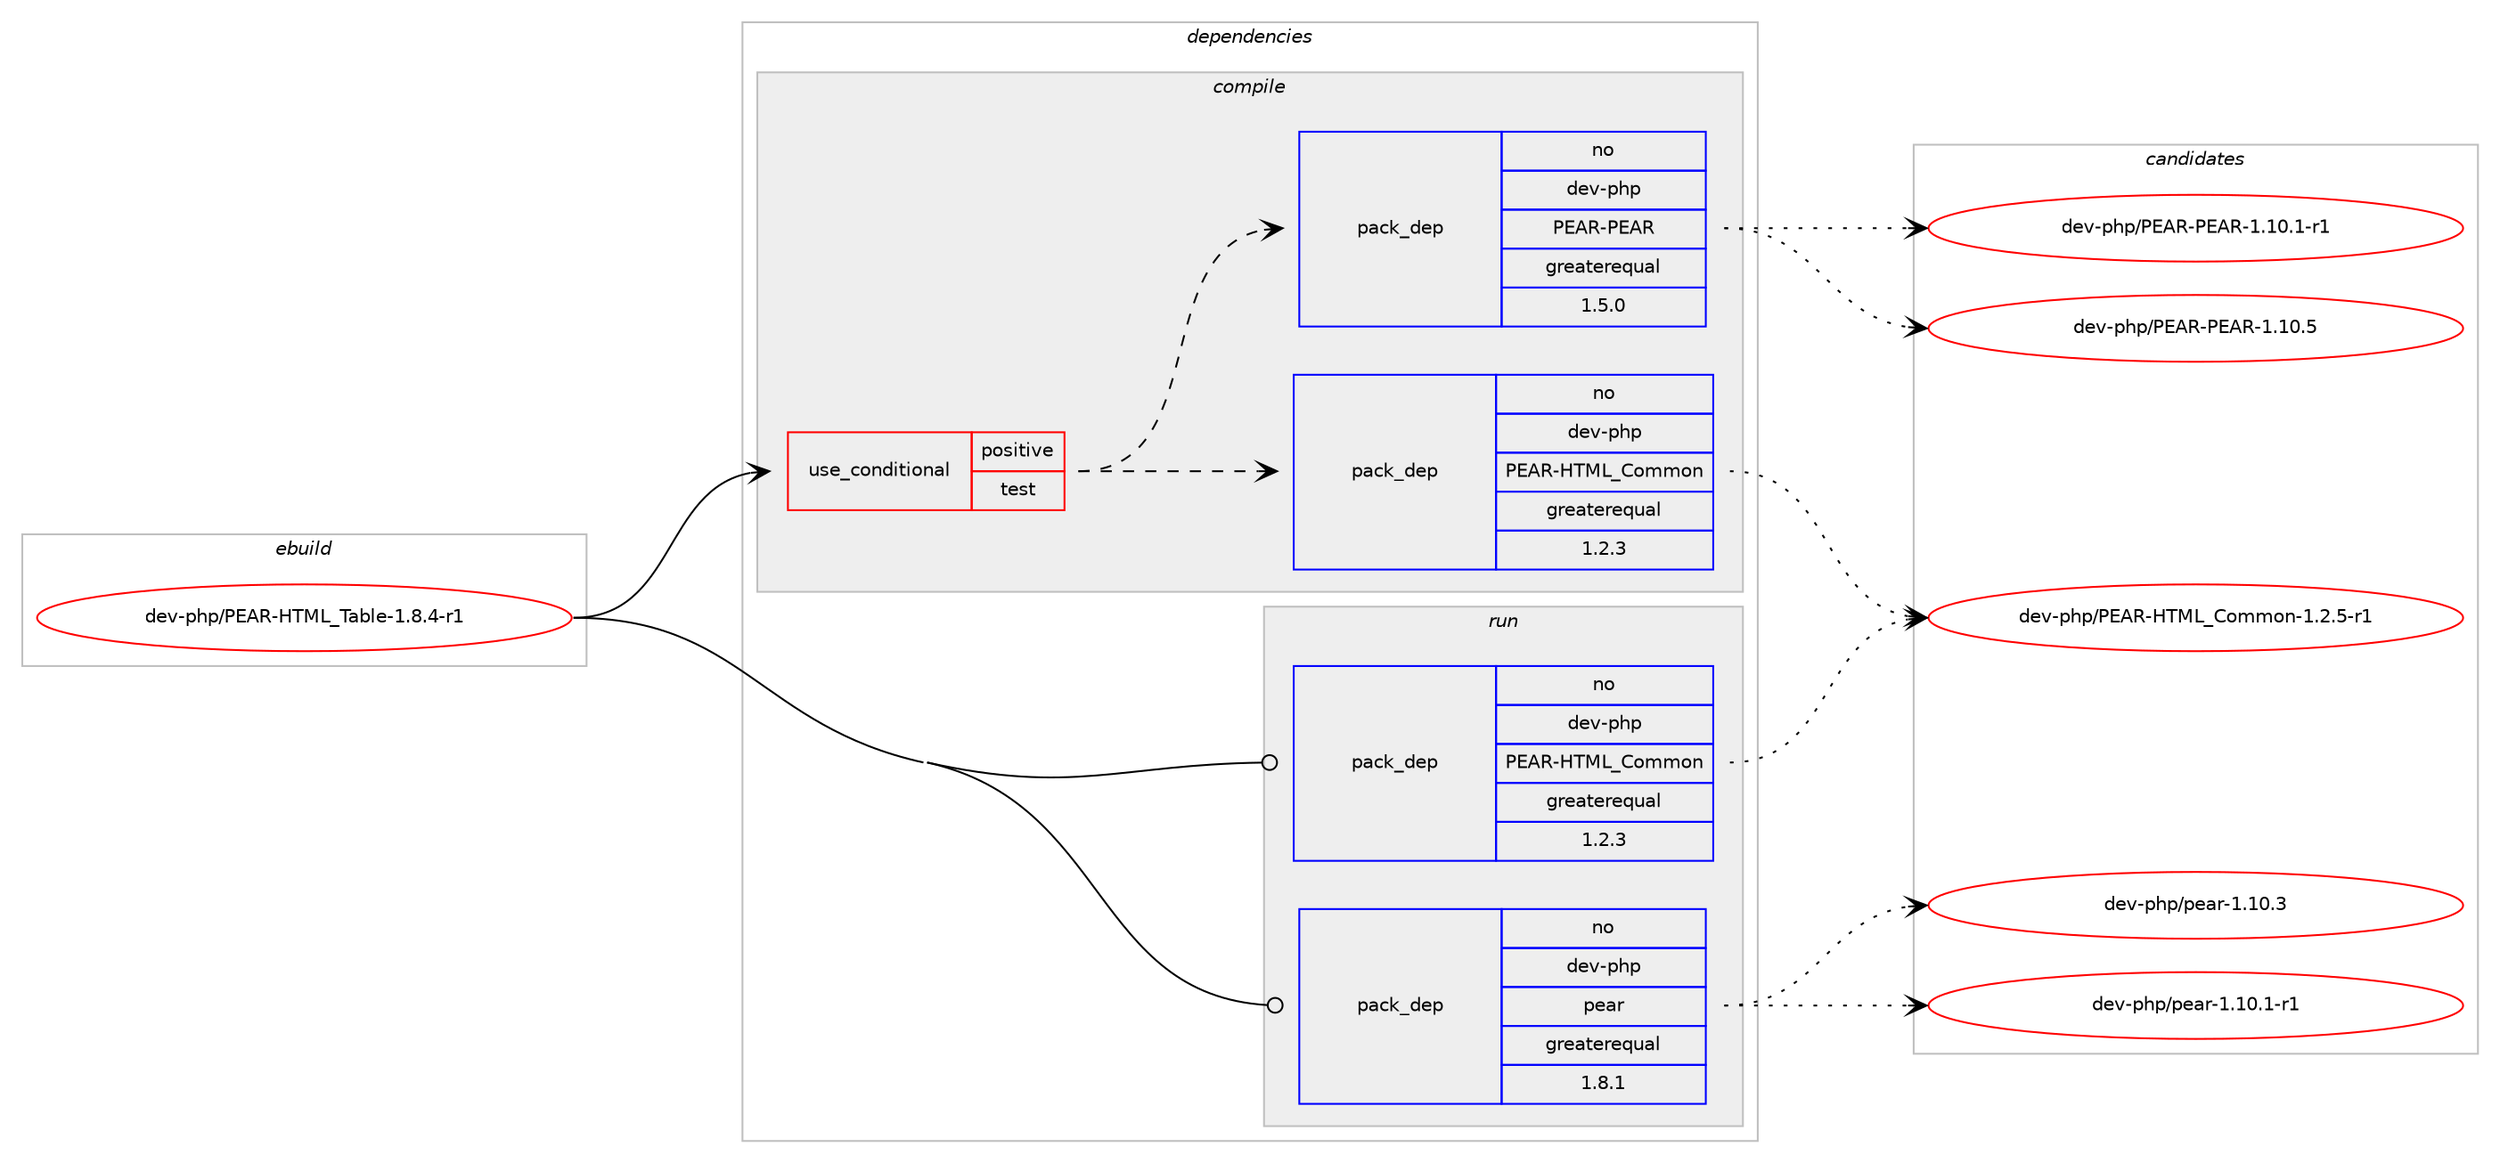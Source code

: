 digraph prolog {

# *************
# Graph options
# *************

newrank=true;
concentrate=true;
compound=true;
graph [rankdir=LR,fontname=Helvetica,fontsize=10,ranksep=1.5];#, ranksep=2.5, nodesep=0.2];
edge  [arrowhead=vee];
node  [fontname=Helvetica,fontsize=10];

# **********
# The ebuild
# **********

subgraph cluster_leftcol {
color=gray;
rank=same;
label=<<i>ebuild</i>>;
id [label="dev-php/PEAR-HTML_Table-1.8.4-r1", color=red, width=4, href="../dev-php/PEAR-HTML_Table-1.8.4-r1.svg"];
}

# ****************
# The dependencies
# ****************

subgraph cluster_midcol {
color=gray;
label=<<i>dependencies</i>>;
subgraph cluster_compile {
fillcolor="#eeeeee";
style=filled;
label=<<i>compile</i>>;
subgraph cond28346 {
dependency141921 [label=<<TABLE BORDER="0" CELLBORDER="1" CELLSPACING="0" CELLPADDING="4"><TR><TD ROWSPAN="3" CELLPADDING="10">use_conditional</TD></TR><TR><TD>positive</TD></TR><TR><TD>test</TD></TR></TABLE>>, shape=none, color=red];
subgraph pack109877 {
dependency141922 [label=<<TABLE BORDER="0" CELLBORDER="1" CELLSPACING="0" CELLPADDING="4" WIDTH="220"><TR><TD ROWSPAN="6" CELLPADDING="30">pack_dep</TD></TR><TR><TD WIDTH="110">no</TD></TR><TR><TD>dev-php</TD></TR><TR><TD>PEAR-PEAR</TD></TR><TR><TD>greaterequal</TD></TR><TR><TD>1.5.0</TD></TR></TABLE>>, shape=none, color=blue];
}
dependency141921:e -> dependency141922:w [weight=20,style="dashed",arrowhead="vee"];
subgraph pack109878 {
dependency141923 [label=<<TABLE BORDER="0" CELLBORDER="1" CELLSPACING="0" CELLPADDING="4" WIDTH="220"><TR><TD ROWSPAN="6" CELLPADDING="30">pack_dep</TD></TR><TR><TD WIDTH="110">no</TD></TR><TR><TD>dev-php</TD></TR><TR><TD>PEAR-HTML_Common</TD></TR><TR><TD>greaterequal</TD></TR><TR><TD>1.2.3</TD></TR></TABLE>>, shape=none, color=blue];
}
dependency141921:e -> dependency141923:w [weight=20,style="dashed",arrowhead="vee"];
}
id:e -> dependency141921:w [weight=20,style="solid",arrowhead="vee"];
}
subgraph cluster_compileandrun {
fillcolor="#eeeeee";
style=filled;
label=<<i>compile and run</i>>;
}
subgraph cluster_run {
fillcolor="#eeeeee";
style=filled;
label=<<i>run</i>>;
subgraph pack109879 {
dependency141924 [label=<<TABLE BORDER="0" CELLBORDER="1" CELLSPACING="0" CELLPADDING="4" WIDTH="220"><TR><TD ROWSPAN="6" CELLPADDING="30">pack_dep</TD></TR><TR><TD WIDTH="110">no</TD></TR><TR><TD>dev-php</TD></TR><TR><TD>PEAR-HTML_Common</TD></TR><TR><TD>greaterequal</TD></TR><TR><TD>1.2.3</TD></TR></TABLE>>, shape=none, color=blue];
}
id:e -> dependency141924:w [weight=20,style="solid",arrowhead="odot"];
subgraph pack109880 {
dependency141925 [label=<<TABLE BORDER="0" CELLBORDER="1" CELLSPACING="0" CELLPADDING="4" WIDTH="220"><TR><TD ROWSPAN="6" CELLPADDING="30">pack_dep</TD></TR><TR><TD WIDTH="110">no</TD></TR><TR><TD>dev-php</TD></TR><TR><TD>pear</TD></TR><TR><TD>greaterequal</TD></TR><TR><TD>1.8.1</TD></TR></TABLE>>, shape=none, color=blue];
}
id:e -> dependency141925:w [weight=20,style="solid",arrowhead="odot"];
}
}

# **************
# The candidates
# **************

subgraph cluster_choices {
rank=same;
color=gray;
label=<<i>candidates</i>>;

subgraph choice109877 {
color=black;
nodesep=1;
choice1001011184511210411247806965824580696582454946494846494511449 [label="dev-php/PEAR-PEAR-1.10.1-r1", color=red, width=4,href="../dev-php/PEAR-PEAR-1.10.1-r1.svg"];
choice100101118451121041124780696582458069658245494649484653 [label="dev-php/PEAR-PEAR-1.10.5", color=red, width=4,href="../dev-php/PEAR-PEAR-1.10.5.svg"];
dependency141922:e -> choice1001011184511210411247806965824580696582454946494846494511449:w [style=dotted,weight="100"];
dependency141922:e -> choice100101118451121041124780696582458069658245494649484653:w [style=dotted,weight="100"];
}
subgraph choice109878 {
color=black;
nodesep=1;
choice100101118451121041124780696582457284777695671111091091111104549465046534511449 [label="dev-php/PEAR-HTML_Common-1.2.5-r1", color=red, width=4,href="../dev-php/PEAR-HTML_Common-1.2.5-r1.svg"];
dependency141923:e -> choice100101118451121041124780696582457284777695671111091091111104549465046534511449:w [style=dotted,weight="100"];
}
subgraph choice109879 {
color=black;
nodesep=1;
choice100101118451121041124780696582457284777695671111091091111104549465046534511449 [label="dev-php/PEAR-HTML_Common-1.2.5-r1", color=red, width=4,href="../dev-php/PEAR-HTML_Common-1.2.5-r1.svg"];
dependency141924:e -> choice100101118451121041124780696582457284777695671111091091111104549465046534511449:w [style=dotted,weight="100"];
}
subgraph choice109880 {
color=black;
nodesep=1;
choice100101118451121041124711210197114454946494846494511449 [label="dev-php/pear-1.10.1-r1", color=red, width=4,href="../dev-php/pear-1.10.1-r1.svg"];
choice10010111845112104112471121019711445494649484651 [label="dev-php/pear-1.10.3", color=red, width=4,href="../dev-php/pear-1.10.3.svg"];
dependency141925:e -> choice100101118451121041124711210197114454946494846494511449:w [style=dotted,weight="100"];
dependency141925:e -> choice10010111845112104112471121019711445494649484651:w [style=dotted,weight="100"];
}
}

}
